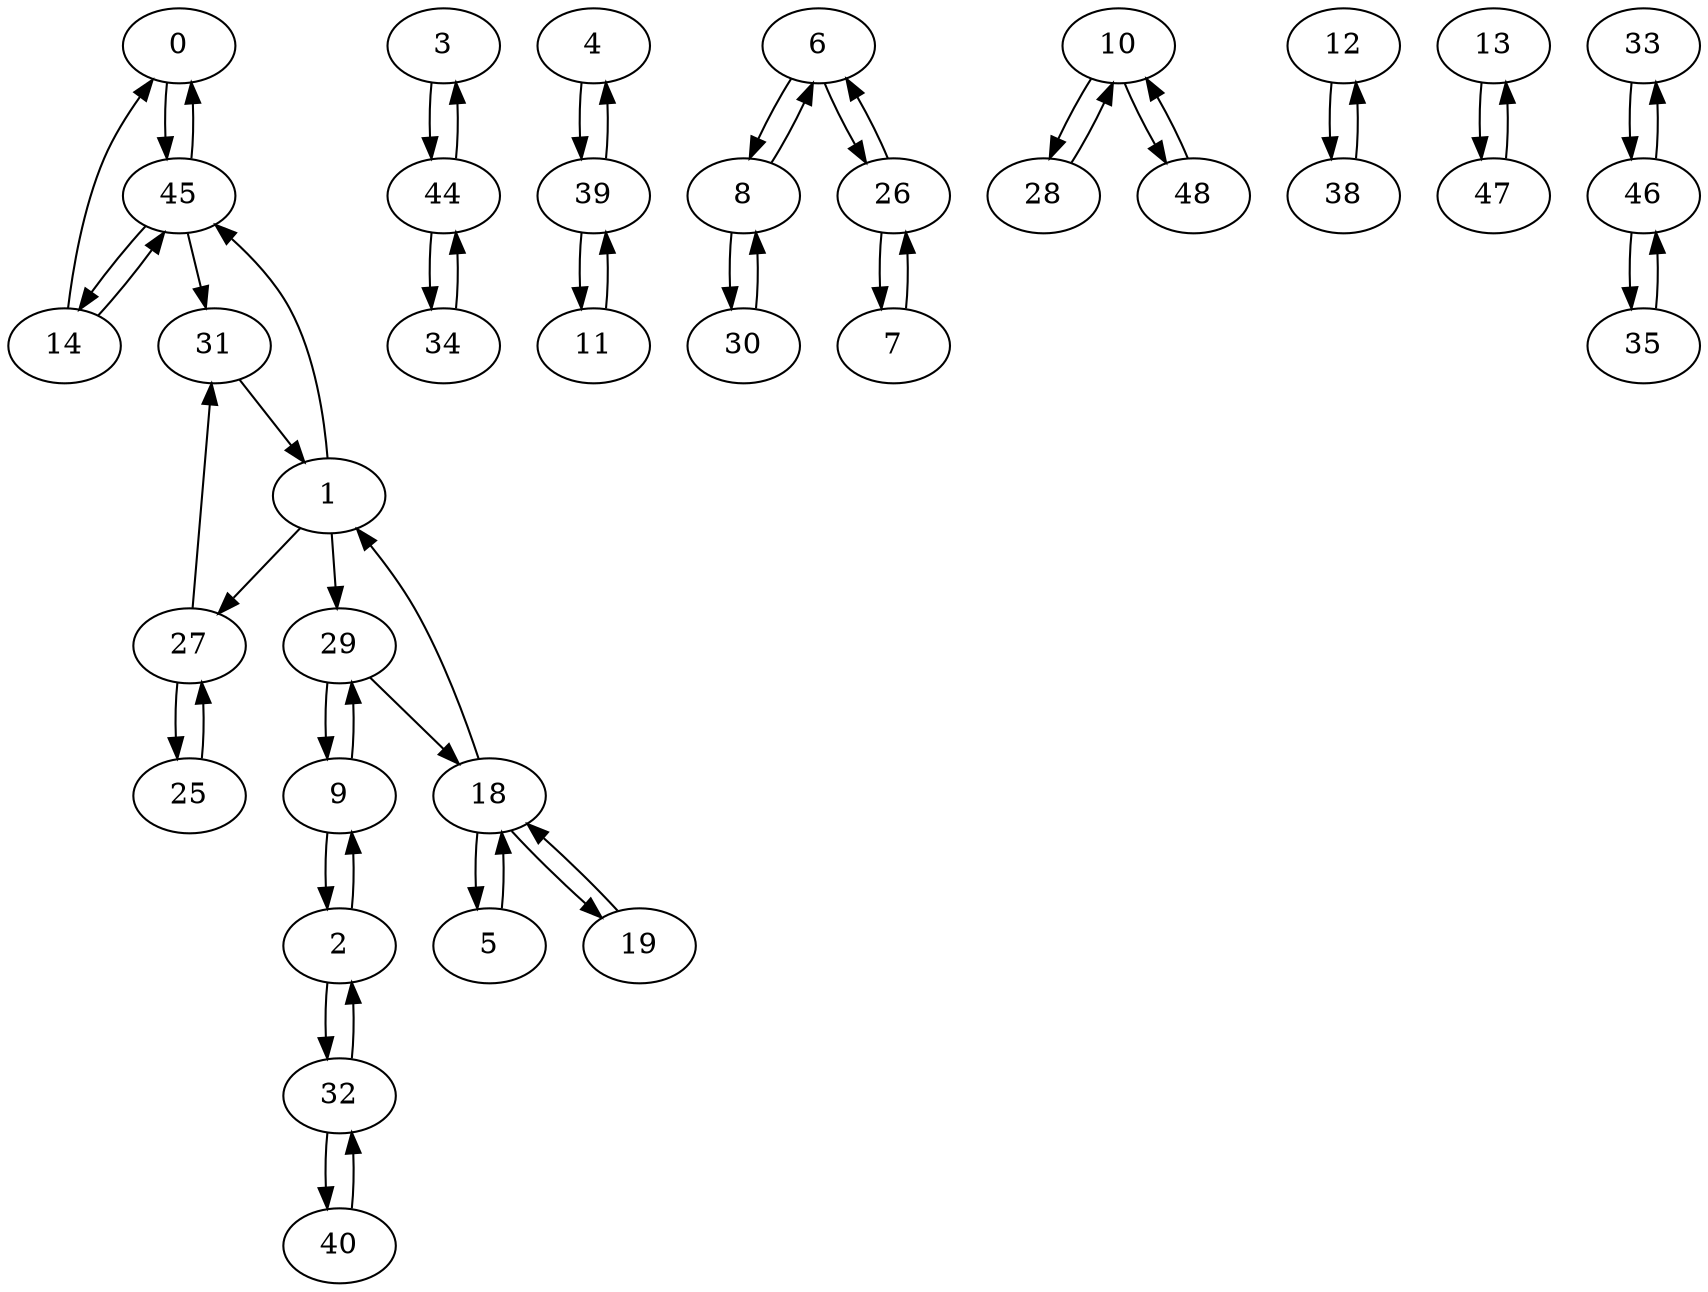 digraph G {
  0 -> 45;
  1 -> 27;
  1 -> 29;
  1 -> 45;
  2 -> 9;
  2 -> 32;
  3 -> 44;
  4 -> 39;
  5 -> 18;
  6 -> 8;
  6 -> 26;
  7 -> 26;
  8 -> 6;
  8 -> 30;
  9 -> 2;
  9 -> 29;
  10 -> 28;
  10 -> 48;
  11 -> 39;
  12 -> 38;
  13 -> 47;
  14 -> 0;
  14 -> 45;
  18 -> 1;
  18 -> 5;
  18 -> 19;
  19 -> 18;
  25 -> 27;
  26 -> 6;
  26 -> 7;
  27 -> 25;
  27 -> 31;
  28 -> 10;
  29 -> 9;
  29 -> 18;
  30 -> 8;
  31 -> 1;
  32 -> 2;
  32 -> 40;
  33 -> 46;
  34 -> 44;
  35 -> 46;
  38 -> 12;
  39 -> 4;
  39 -> 11;
  40 -> 32;
  44 -> 3;
  44 -> 34;
  45 -> 0;
  45 -> 14;
  45 -> 31;
  46 -> 33;
  46 -> 35;
  47 -> 13;
  48 -> 10;
}